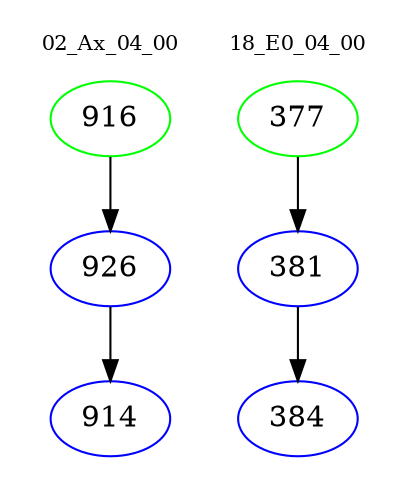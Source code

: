 digraph{
subgraph cluster_0 {
color = white
label = "02_Ax_04_00";
fontsize=10;
T0_916 [label="916", color="green"]
T0_916 -> T0_926 [color="black"]
T0_926 [label="926", color="blue"]
T0_926 -> T0_914 [color="black"]
T0_914 [label="914", color="blue"]
}
subgraph cluster_1 {
color = white
label = "18_E0_04_00";
fontsize=10;
T1_377 [label="377", color="green"]
T1_377 -> T1_381 [color="black"]
T1_381 [label="381", color="blue"]
T1_381 -> T1_384 [color="black"]
T1_384 [label="384", color="blue"]
}
}
